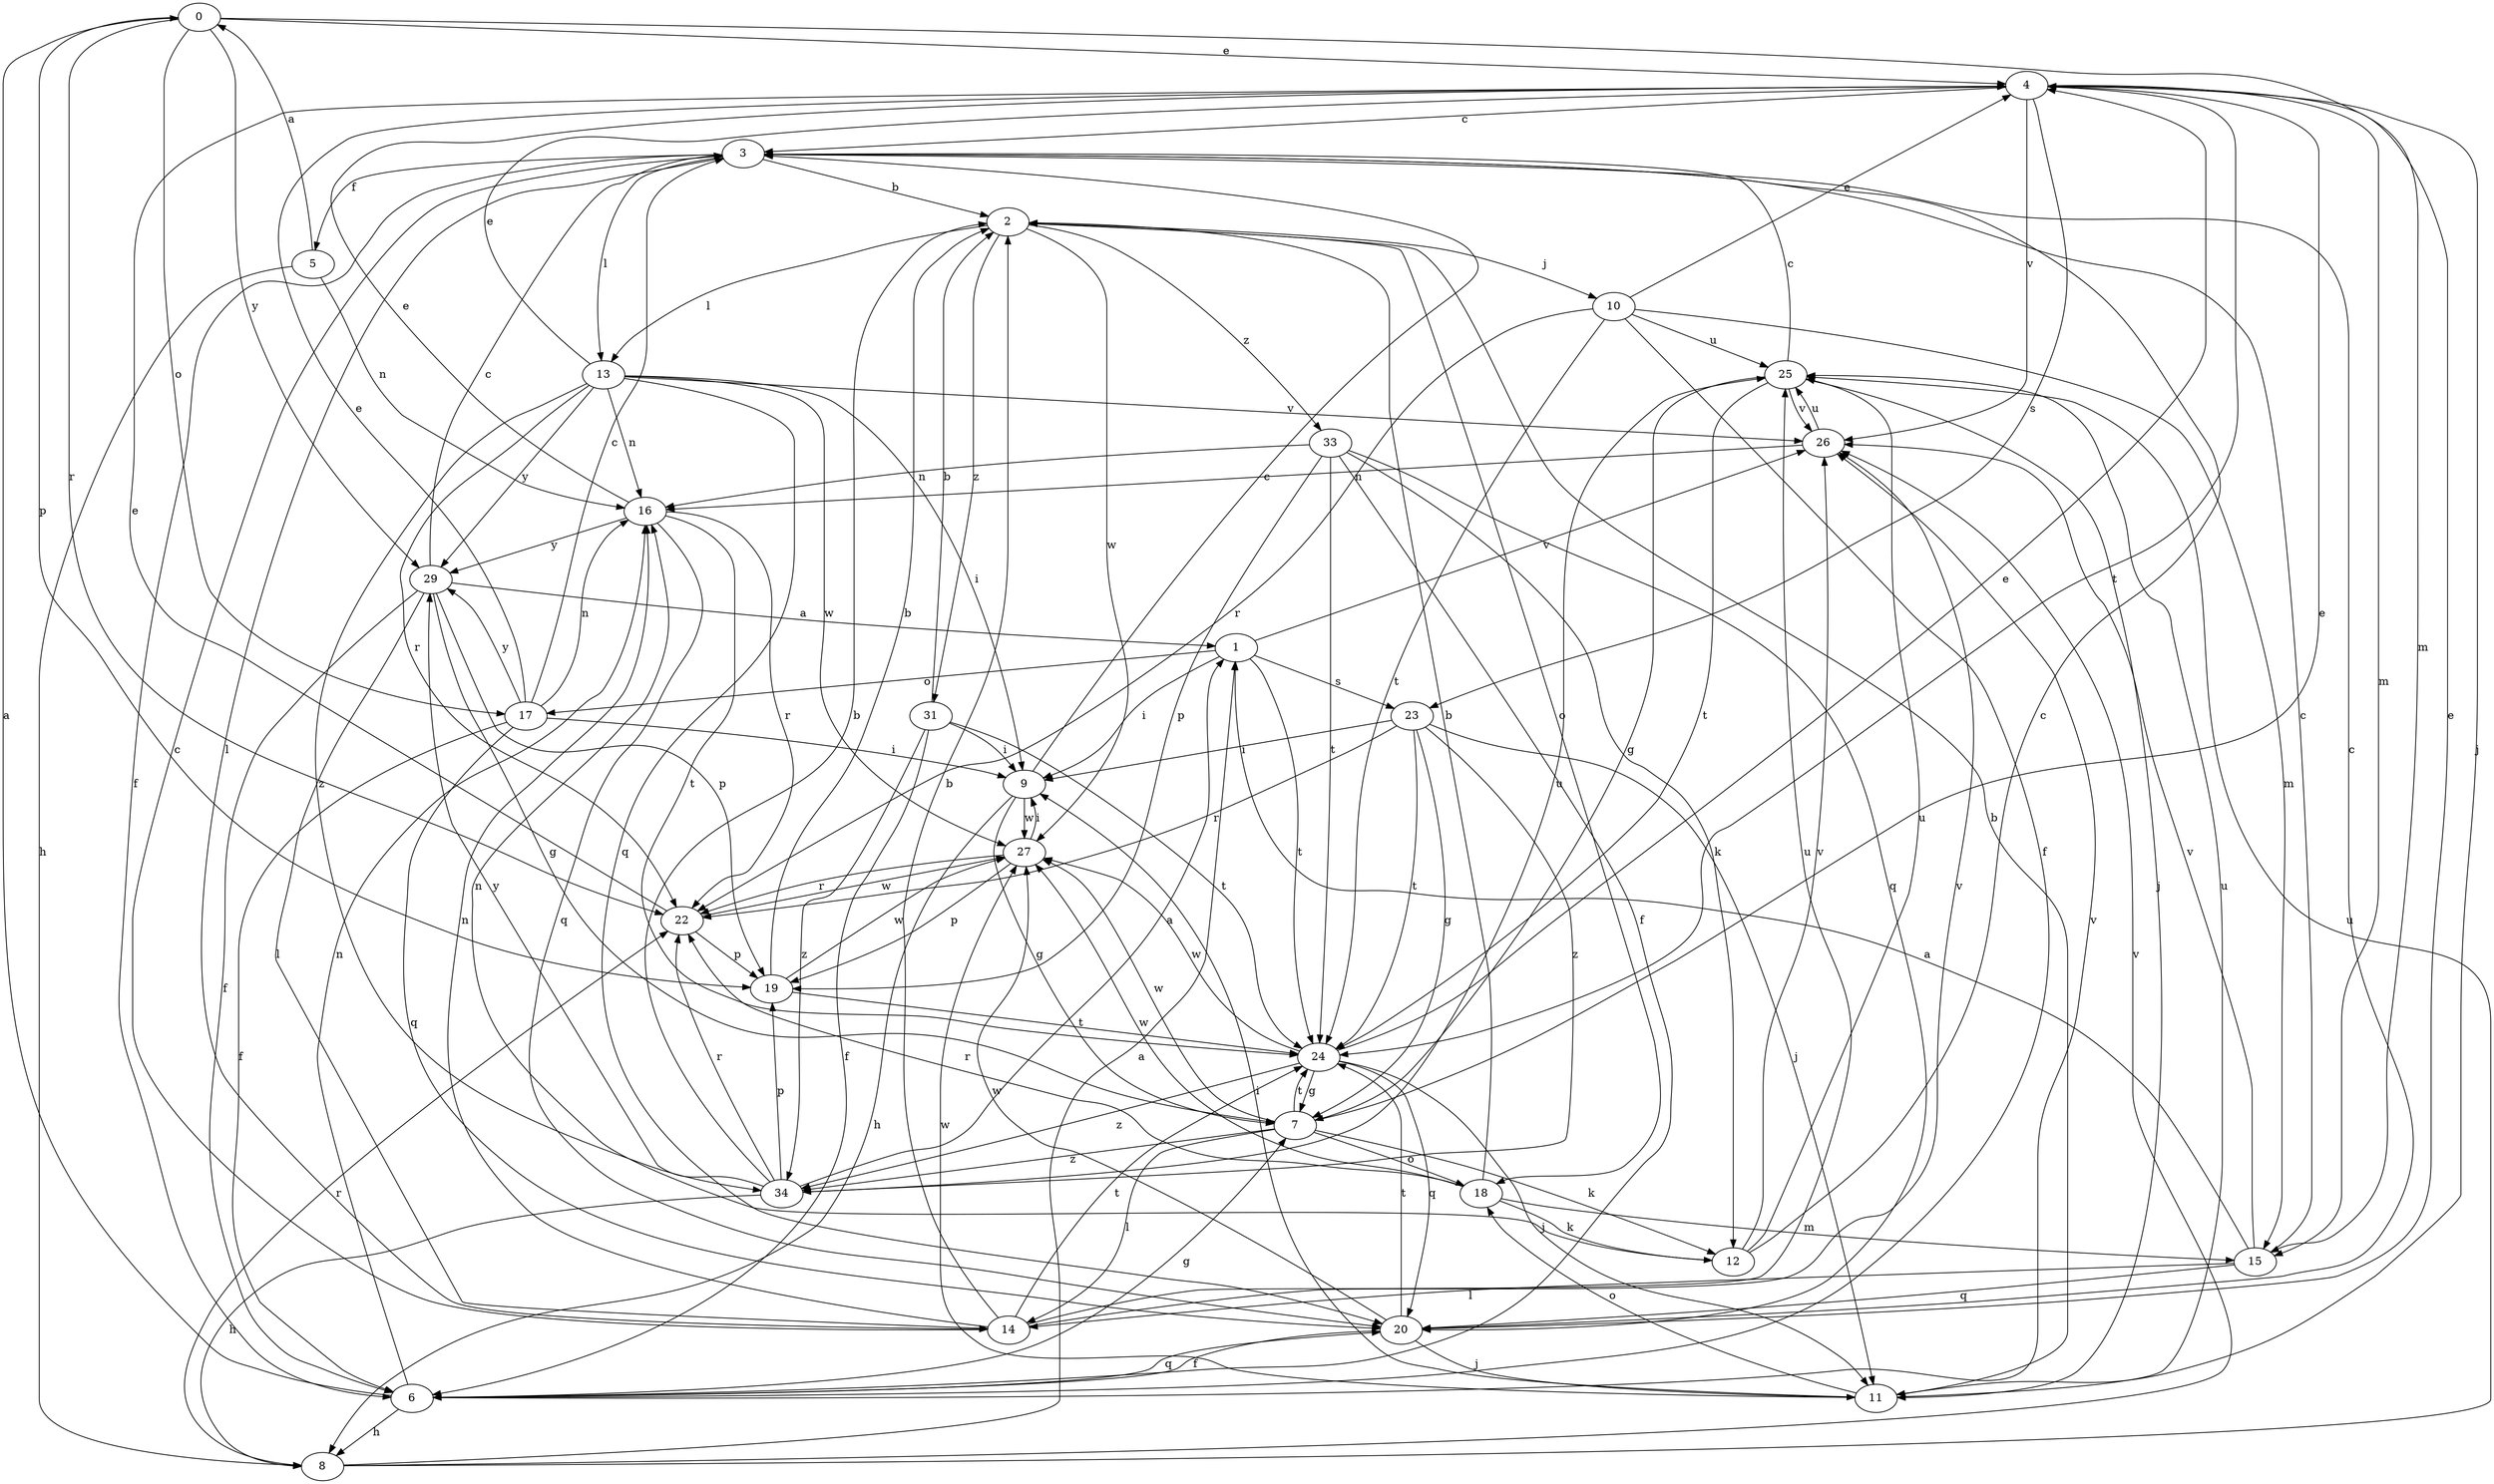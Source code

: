 strict digraph  {
0;
1;
2;
3;
4;
5;
6;
7;
8;
9;
10;
11;
12;
13;
14;
15;
16;
17;
18;
19;
20;
22;
23;
24;
25;
26;
27;
29;
31;
33;
34;
0 -> 4  [label=e];
0 -> 15  [label=m];
0 -> 17  [label=o];
0 -> 19  [label=p];
0 -> 22  [label=r];
0 -> 29  [label=y];
1 -> 9  [label=i];
1 -> 17  [label=o];
1 -> 23  [label=s];
1 -> 24  [label=t];
1 -> 26  [label=v];
2 -> 10  [label=j];
2 -> 13  [label=l];
2 -> 18  [label=o];
2 -> 27  [label=w];
2 -> 31  [label=z];
2 -> 33  [label=z];
3 -> 2  [label=b];
3 -> 5  [label=f];
3 -> 6  [label=f];
3 -> 13  [label=l];
3 -> 14  [label=l];
4 -> 3  [label=c];
4 -> 11  [label=j];
4 -> 15  [label=m];
4 -> 23  [label=s];
4 -> 24  [label=t];
4 -> 26  [label=v];
5 -> 0  [label=a];
5 -> 8  [label=h];
5 -> 16  [label=n];
6 -> 0  [label=a];
6 -> 7  [label=g];
6 -> 8  [label=h];
6 -> 16  [label=n];
6 -> 20  [label=q];
6 -> 26  [label=v];
7 -> 4  [label=e];
7 -> 12  [label=k];
7 -> 14  [label=l];
7 -> 18  [label=o];
7 -> 24  [label=t];
7 -> 27  [label=w];
7 -> 34  [label=z];
8 -> 1  [label=a];
8 -> 22  [label=r];
8 -> 25  [label=u];
8 -> 26  [label=v];
9 -> 3  [label=c];
9 -> 7  [label=g];
9 -> 8  [label=h];
9 -> 27  [label=w];
10 -> 4  [label=e];
10 -> 6  [label=f];
10 -> 15  [label=m];
10 -> 22  [label=r];
10 -> 24  [label=t];
10 -> 25  [label=u];
11 -> 2  [label=b];
11 -> 9  [label=i];
11 -> 18  [label=o];
11 -> 25  [label=u];
11 -> 27  [label=w];
12 -> 3  [label=c];
12 -> 16  [label=n];
12 -> 25  [label=u];
12 -> 26  [label=v];
13 -> 4  [label=e];
13 -> 9  [label=i];
13 -> 16  [label=n];
13 -> 20  [label=q];
13 -> 22  [label=r];
13 -> 26  [label=v];
13 -> 27  [label=w];
13 -> 29  [label=y];
13 -> 34  [label=z];
14 -> 2  [label=b];
14 -> 3  [label=c];
14 -> 16  [label=n];
14 -> 24  [label=t];
14 -> 25  [label=u];
14 -> 26  [label=v];
15 -> 1  [label=a];
15 -> 3  [label=c];
15 -> 14  [label=l];
15 -> 20  [label=q];
15 -> 26  [label=v];
16 -> 4  [label=e];
16 -> 20  [label=q];
16 -> 22  [label=r];
16 -> 24  [label=t];
16 -> 29  [label=y];
17 -> 3  [label=c];
17 -> 4  [label=e];
17 -> 6  [label=f];
17 -> 9  [label=i];
17 -> 16  [label=n];
17 -> 20  [label=q];
17 -> 29  [label=y];
18 -> 2  [label=b];
18 -> 12  [label=k];
18 -> 15  [label=m];
18 -> 22  [label=r];
18 -> 27  [label=w];
19 -> 2  [label=b];
19 -> 24  [label=t];
19 -> 27  [label=w];
20 -> 3  [label=c];
20 -> 4  [label=e];
20 -> 6  [label=f];
20 -> 11  [label=j];
20 -> 24  [label=t];
20 -> 27  [label=w];
22 -> 4  [label=e];
22 -> 19  [label=p];
22 -> 27  [label=w];
23 -> 7  [label=g];
23 -> 9  [label=i];
23 -> 11  [label=j];
23 -> 22  [label=r];
23 -> 24  [label=t];
23 -> 34  [label=z];
24 -> 4  [label=e];
24 -> 7  [label=g];
24 -> 11  [label=j];
24 -> 20  [label=q];
24 -> 27  [label=w];
24 -> 34  [label=z];
25 -> 3  [label=c];
25 -> 7  [label=g];
25 -> 11  [label=j];
25 -> 24  [label=t];
25 -> 26  [label=v];
26 -> 16  [label=n];
26 -> 25  [label=u];
27 -> 9  [label=i];
27 -> 19  [label=p];
27 -> 22  [label=r];
29 -> 1  [label=a];
29 -> 3  [label=c];
29 -> 6  [label=f];
29 -> 7  [label=g];
29 -> 14  [label=l];
29 -> 19  [label=p];
31 -> 2  [label=b];
31 -> 6  [label=f];
31 -> 9  [label=i];
31 -> 24  [label=t];
31 -> 34  [label=z];
33 -> 6  [label=f];
33 -> 12  [label=k];
33 -> 16  [label=n];
33 -> 19  [label=p];
33 -> 20  [label=q];
33 -> 24  [label=t];
34 -> 1  [label=a];
34 -> 2  [label=b];
34 -> 8  [label=h];
34 -> 19  [label=p];
34 -> 22  [label=r];
34 -> 25  [label=u];
34 -> 29  [label=y];
}

